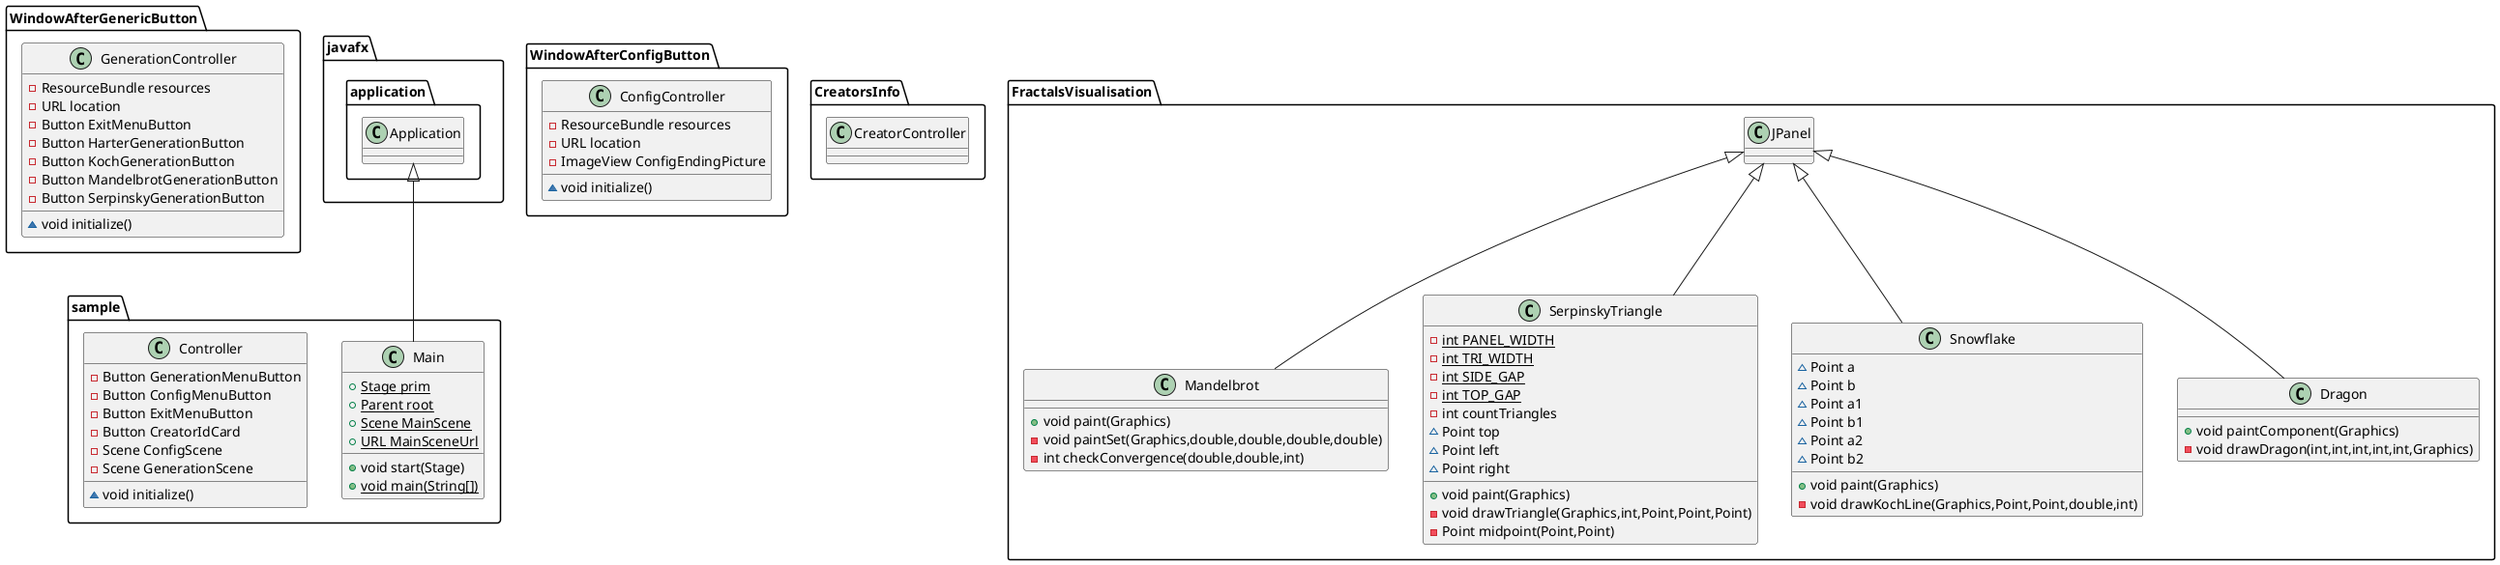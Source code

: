 @startuml
class WindowAfterGenericButton.GenerationController {
- ResourceBundle resources
- URL location
- Button ExitMenuButton
- Button HarterGenerationButton
- Button KochGenerationButton
- Button MandelbrotGenerationButton
- Button SerpinskyGenerationButton
~ void initialize()
}
class sample.Main {
+ {static} Stage prim
+ {static} Parent root
+ {static} Scene MainScene
+ {static} URL MainSceneUrl
+ void start(Stage)
+ {static} void main(String[])
}
class sample.Controller {
- Button GenerationMenuButton
- Button ConfigMenuButton
- Button ExitMenuButton
- Button CreatorIdCard
- Scene ConfigScene
- Scene GenerationScene
~ void initialize()
}
class WindowAfterConfigButton.ConfigController {
- ResourceBundle resources
- URL location
- ImageView ConfigEndingPicture
~ void initialize()
}
class CreatorsInfo.CreatorController {
}
class FractalsVisualisation.Mandelbrot {
+ void paint(Graphics)
- void paintSet(Graphics,double,double,double,double)
- int checkConvergence(double,double,int)
}
class FractalsVisualisation.SerpinskyTriangle {
- {static} int PANEL_WIDTH
- {static} int TRI_WIDTH
- {static} int SIDE_GAP
- {static} int TOP_GAP
- int countTriangles
~ Point top
~ Point left
~ Point right
+ void paint(Graphics)
- void drawTriangle(Graphics,int,Point,Point,Point)
- Point midpoint(Point,Point)
}
class FractalsVisualisation.Snowflake {
~ Point a
~ Point b
~ Point a1
~ Point b1
~ Point a2
~ Point b2
+ void paint(Graphics)
- void drawKochLine(Graphics,Point,Point,double,int)
}
class FractalsVisualisation.Dragon {
+ void paintComponent(Graphics)
- void drawDragon(int,int,int,int,int,Graphics)
}


javafx.application.Application <|-- sample.Main
FractalsVisualisation.JPanel <|-- FractalsVisualisation.Mandelbrot
FractalsVisualisation.JPanel <|-- FractalsVisualisation.SerpinskyTriangle
FractalsVisualisation.JPanel <|-- FractalsVisualisation.Snowflake
FractalsVisualisation.JPanel <|-- FractalsVisualisation.Dragon
@enduml